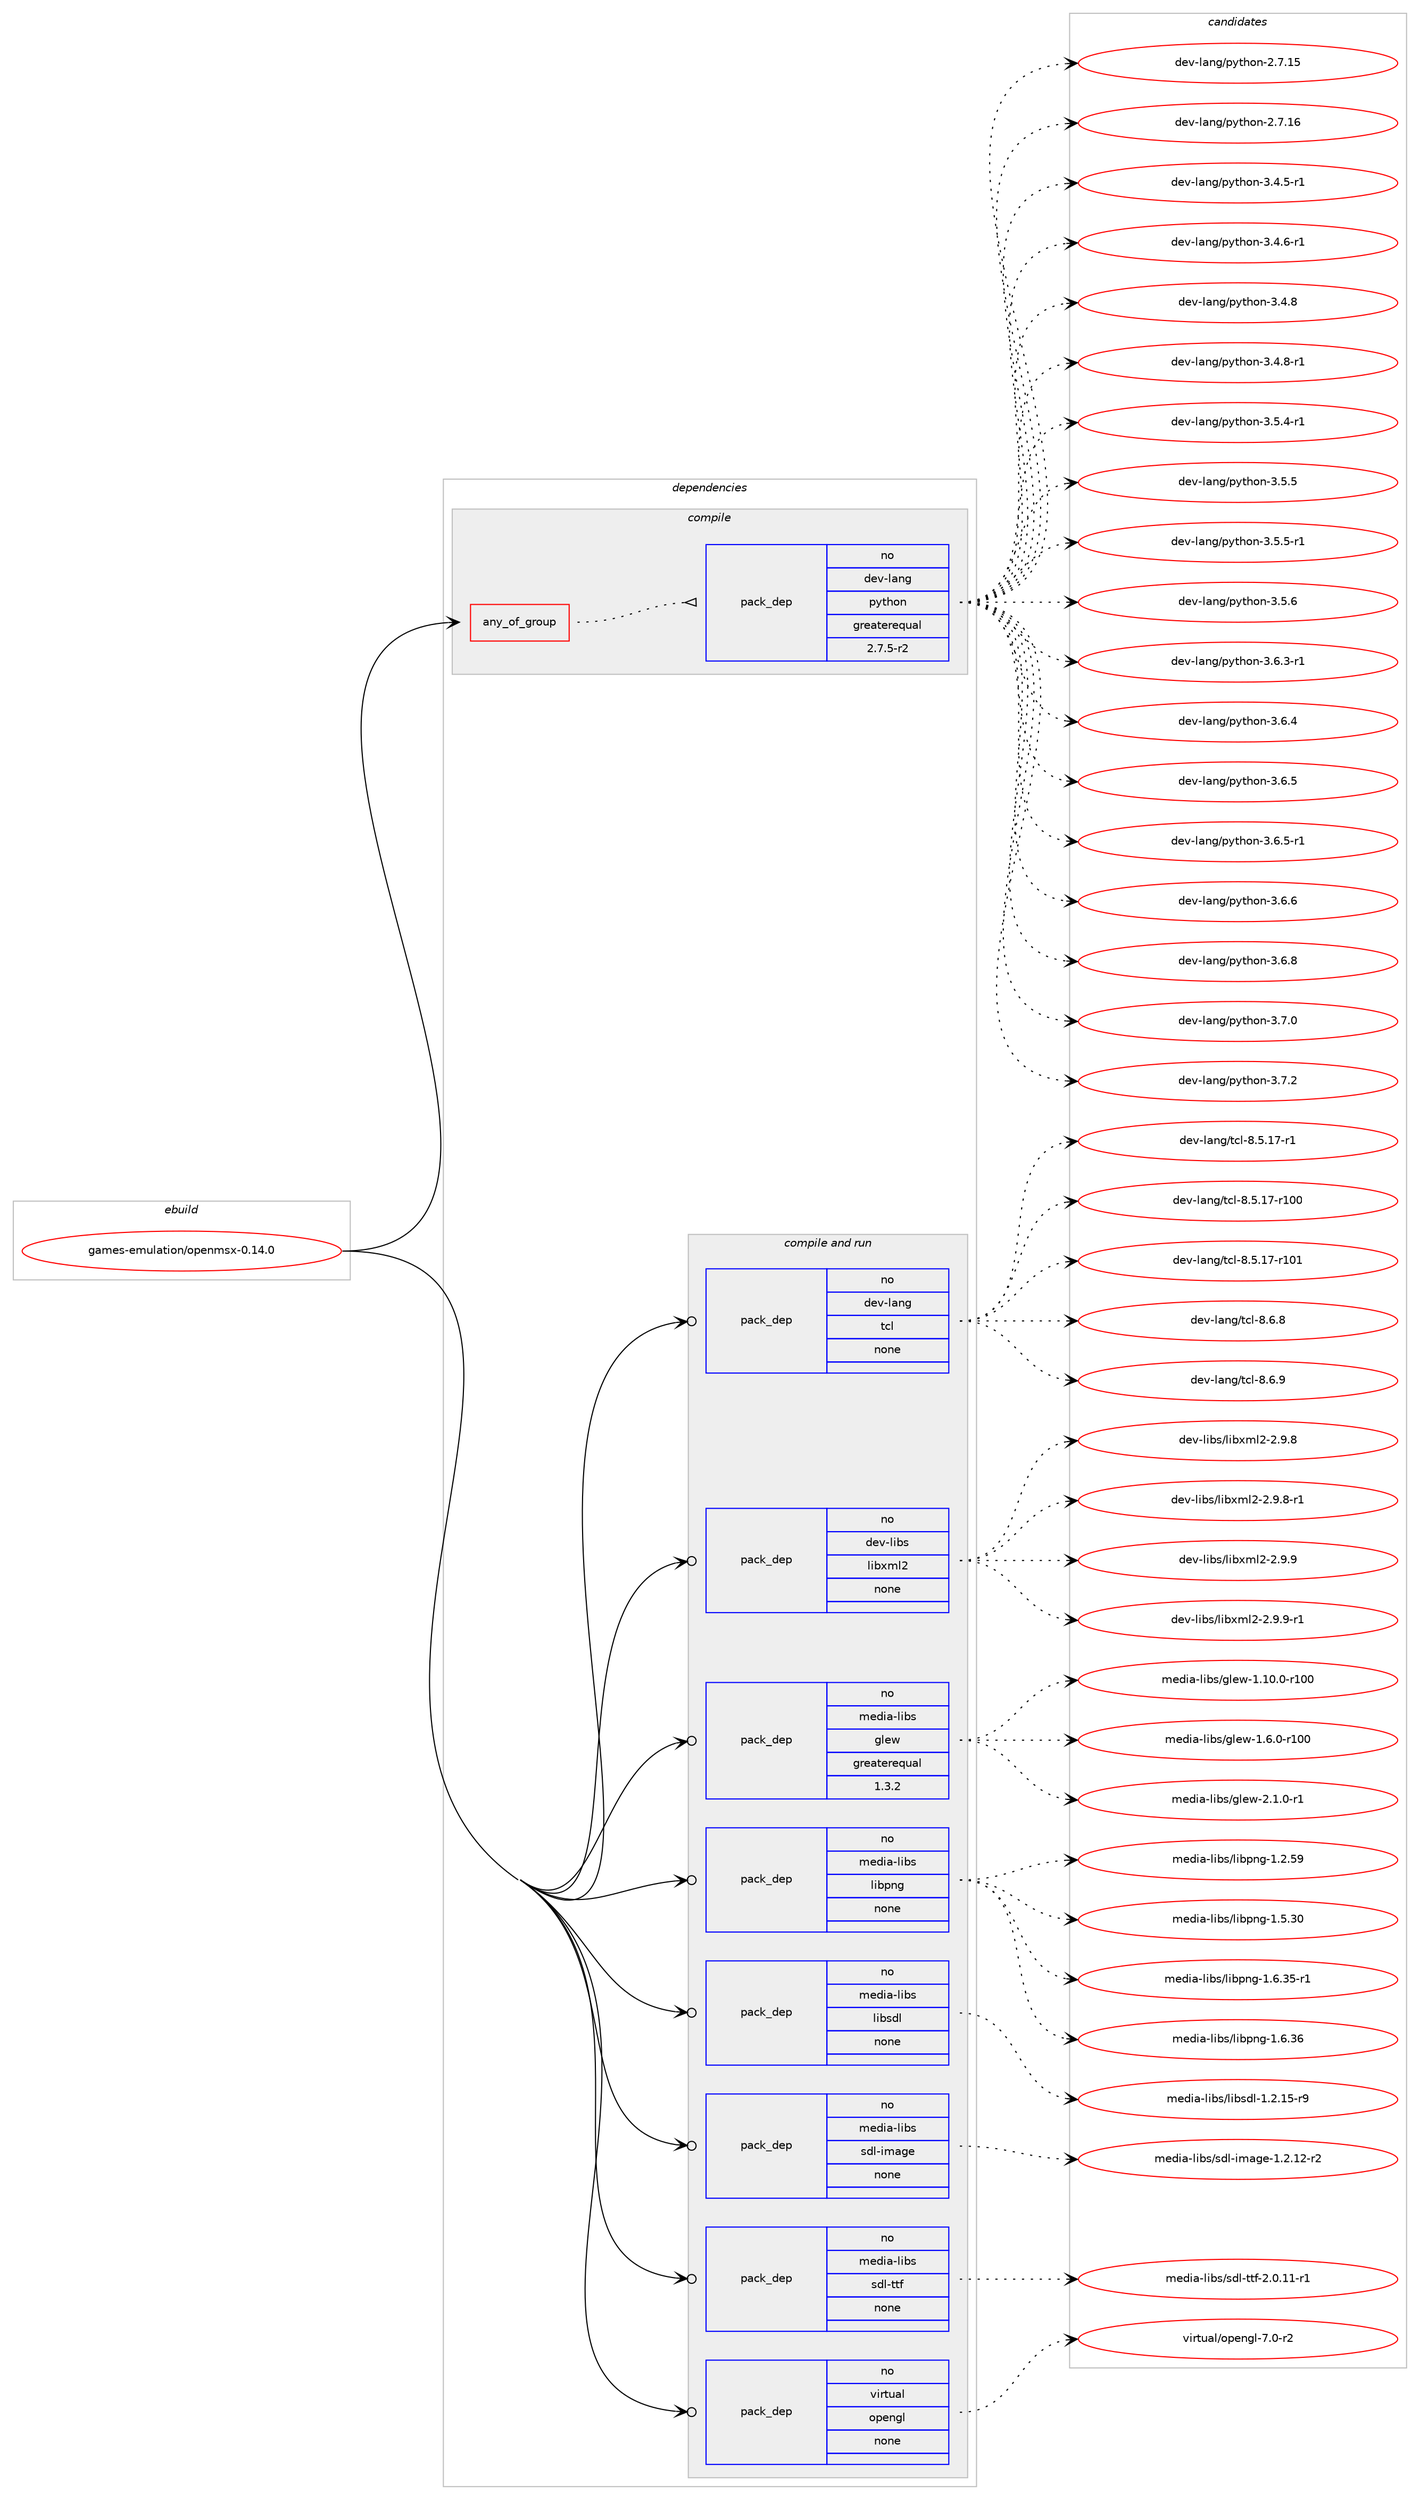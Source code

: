 digraph prolog {

# *************
# Graph options
# *************

newrank=true;
concentrate=true;
compound=true;
graph [rankdir=LR,fontname=Helvetica,fontsize=10,ranksep=1.5];#, ranksep=2.5, nodesep=0.2];
edge  [arrowhead=vee];
node  [fontname=Helvetica,fontsize=10];

# **********
# The ebuild
# **********

subgraph cluster_leftcol {
color=gray;
rank=same;
label=<<i>ebuild</i>>;
id [label="games-emulation/openmsx-0.14.0", color=red, width=4, href="../games-emulation/openmsx-0.14.0.svg"];
}

# ****************
# The dependencies
# ****************

subgraph cluster_midcol {
color=gray;
label=<<i>dependencies</i>>;
subgraph cluster_compile {
fillcolor="#eeeeee";
style=filled;
label=<<i>compile</i>>;
subgraph any23259 {
dependency1556124 [label=<<TABLE BORDER="0" CELLBORDER="1" CELLSPACING="0" CELLPADDING="4"><TR><TD CELLPADDING="10">any_of_group</TD></TR></TABLE>>, shape=none, color=red];subgraph pack1105948 {
dependency1556125 [label=<<TABLE BORDER="0" CELLBORDER="1" CELLSPACING="0" CELLPADDING="4" WIDTH="220"><TR><TD ROWSPAN="6" CELLPADDING="30">pack_dep</TD></TR><TR><TD WIDTH="110">no</TD></TR><TR><TD>dev-lang</TD></TR><TR><TD>python</TD></TR><TR><TD>greaterequal</TD></TR><TR><TD>2.7.5-r2</TD></TR></TABLE>>, shape=none, color=blue];
}
dependency1556124:e -> dependency1556125:w [weight=20,style="dotted",arrowhead="oinv"];
}
id:e -> dependency1556124:w [weight=20,style="solid",arrowhead="vee"];
}
subgraph cluster_compileandrun {
fillcolor="#eeeeee";
style=filled;
label=<<i>compile and run</i>>;
subgraph pack1105949 {
dependency1556126 [label=<<TABLE BORDER="0" CELLBORDER="1" CELLSPACING="0" CELLPADDING="4" WIDTH="220"><TR><TD ROWSPAN="6" CELLPADDING="30">pack_dep</TD></TR><TR><TD WIDTH="110">no</TD></TR><TR><TD>dev-lang</TD></TR><TR><TD>tcl</TD></TR><TR><TD>none</TD></TR><TR><TD></TD></TR></TABLE>>, shape=none, color=blue];
}
id:e -> dependency1556126:w [weight=20,style="solid",arrowhead="odotvee"];
subgraph pack1105950 {
dependency1556127 [label=<<TABLE BORDER="0" CELLBORDER="1" CELLSPACING="0" CELLPADDING="4" WIDTH="220"><TR><TD ROWSPAN="6" CELLPADDING="30">pack_dep</TD></TR><TR><TD WIDTH="110">no</TD></TR><TR><TD>dev-libs</TD></TR><TR><TD>libxml2</TD></TR><TR><TD>none</TD></TR><TR><TD></TD></TR></TABLE>>, shape=none, color=blue];
}
id:e -> dependency1556127:w [weight=20,style="solid",arrowhead="odotvee"];
subgraph pack1105951 {
dependency1556128 [label=<<TABLE BORDER="0" CELLBORDER="1" CELLSPACING="0" CELLPADDING="4" WIDTH="220"><TR><TD ROWSPAN="6" CELLPADDING="30">pack_dep</TD></TR><TR><TD WIDTH="110">no</TD></TR><TR><TD>media-libs</TD></TR><TR><TD>glew</TD></TR><TR><TD>greaterequal</TD></TR><TR><TD>1.3.2</TD></TR></TABLE>>, shape=none, color=blue];
}
id:e -> dependency1556128:w [weight=20,style="solid",arrowhead="odotvee"];
subgraph pack1105952 {
dependency1556129 [label=<<TABLE BORDER="0" CELLBORDER="1" CELLSPACING="0" CELLPADDING="4" WIDTH="220"><TR><TD ROWSPAN="6" CELLPADDING="30">pack_dep</TD></TR><TR><TD WIDTH="110">no</TD></TR><TR><TD>media-libs</TD></TR><TR><TD>libpng</TD></TR><TR><TD>none</TD></TR><TR><TD></TD></TR></TABLE>>, shape=none, color=blue];
}
id:e -> dependency1556129:w [weight=20,style="solid",arrowhead="odotvee"];
subgraph pack1105953 {
dependency1556130 [label=<<TABLE BORDER="0" CELLBORDER="1" CELLSPACING="0" CELLPADDING="4" WIDTH="220"><TR><TD ROWSPAN="6" CELLPADDING="30">pack_dep</TD></TR><TR><TD WIDTH="110">no</TD></TR><TR><TD>media-libs</TD></TR><TR><TD>libsdl</TD></TR><TR><TD>none</TD></TR><TR><TD></TD></TR></TABLE>>, shape=none, color=blue];
}
id:e -> dependency1556130:w [weight=20,style="solid",arrowhead="odotvee"];
subgraph pack1105954 {
dependency1556131 [label=<<TABLE BORDER="0" CELLBORDER="1" CELLSPACING="0" CELLPADDING="4" WIDTH="220"><TR><TD ROWSPAN="6" CELLPADDING="30">pack_dep</TD></TR><TR><TD WIDTH="110">no</TD></TR><TR><TD>media-libs</TD></TR><TR><TD>sdl-image</TD></TR><TR><TD>none</TD></TR><TR><TD></TD></TR></TABLE>>, shape=none, color=blue];
}
id:e -> dependency1556131:w [weight=20,style="solid",arrowhead="odotvee"];
subgraph pack1105955 {
dependency1556132 [label=<<TABLE BORDER="0" CELLBORDER="1" CELLSPACING="0" CELLPADDING="4" WIDTH="220"><TR><TD ROWSPAN="6" CELLPADDING="30">pack_dep</TD></TR><TR><TD WIDTH="110">no</TD></TR><TR><TD>media-libs</TD></TR><TR><TD>sdl-ttf</TD></TR><TR><TD>none</TD></TR><TR><TD></TD></TR></TABLE>>, shape=none, color=blue];
}
id:e -> dependency1556132:w [weight=20,style="solid",arrowhead="odotvee"];
subgraph pack1105956 {
dependency1556133 [label=<<TABLE BORDER="0" CELLBORDER="1" CELLSPACING="0" CELLPADDING="4" WIDTH="220"><TR><TD ROWSPAN="6" CELLPADDING="30">pack_dep</TD></TR><TR><TD WIDTH="110">no</TD></TR><TR><TD>virtual</TD></TR><TR><TD>opengl</TD></TR><TR><TD>none</TD></TR><TR><TD></TD></TR></TABLE>>, shape=none, color=blue];
}
id:e -> dependency1556133:w [weight=20,style="solid",arrowhead="odotvee"];
}
subgraph cluster_run {
fillcolor="#eeeeee";
style=filled;
label=<<i>run</i>>;
}
}

# **************
# The candidates
# **************

subgraph cluster_choices {
rank=same;
color=gray;
label=<<i>candidates</i>>;

subgraph choice1105948 {
color=black;
nodesep=1;
choice10010111845108971101034711212111610411111045504655464953 [label="dev-lang/python-2.7.15", color=red, width=4,href="../dev-lang/python-2.7.15.svg"];
choice10010111845108971101034711212111610411111045504655464954 [label="dev-lang/python-2.7.16", color=red, width=4,href="../dev-lang/python-2.7.16.svg"];
choice1001011184510897110103471121211161041111104551465246534511449 [label="dev-lang/python-3.4.5-r1", color=red, width=4,href="../dev-lang/python-3.4.5-r1.svg"];
choice1001011184510897110103471121211161041111104551465246544511449 [label="dev-lang/python-3.4.6-r1", color=red, width=4,href="../dev-lang/python-3.4.6-r1.svg"];
choice100101118451089711010347112121116104111110455146524656 [label="dev-lang/python-3.4.8", color=red, width=4,href="../dev-lang/python-3.4.8.svg"];
choice1001011184510897110103471121211161041111104551465246564511449 [label="dev-lang/python-3.4.8-r1", color=red, width=4,href="../dev-lang/python-3.4.8-r1.svg"];
choice1001011184510897110103471121211161041111104551465346524511449 [label="dev-lang/python-3.5.4-r1", color=red, width=4,href="../dev-lang/python-3.5.4-r1.svg"];
choice100101118451089711010347112121116104111110455146534653 [label="dev-lang/python-3.5.5", color=red, width=4,href="../dev-lang/python-3.5.5.svg"];
choice1001011184510897110103471121211161041111104551465346534511449 [label="dev-lang/python-3.5.5-r1", color=red, width=4,href="../dev-lang/python-3.5.5-r1.svg"];
choice100101118451089711010347112121116104111110455146534654 [label="dev-lang/python-3.5.6", color=red, width=4,href="../dev-lang/python-3.5.6.svg"];
choice1001011184510897110103471121211161041111104551465446514511449 [label="dev-lang/python-3.6.3-r1", color=red, width=4,href="../dev-lang/python-3.6.3-r1.svg"];
choice100101118451089711010347112121116104111110455146544652 [label="dev-lang/python-3.6.4", color=red, width=4,href="../dev-lang/python-3.6.4.svg"];
choice100101118451089711010347112121116104111110455146544653 [label="dev-lang/python-3.6.5", color=red, width=4,href="../dev-lang/python-3.6.5.svg"];
choice1001011184510897110103471121211161041111104551465446534511449 [label="dev-lang/python-3.6.5-r1", color=red, width=4,href="../dev-lang/python-3.6.5-r1.svg"];
choice100101118451089711010347112121116104111110455146544654 [label="dev-lang/python-3.6.6", color=red, width=4,href="../dev-lang/python-3.6.6.svg"];
choice100101118451089711010347112121116104111110455146544656 [label="dev-lang/python-3.6.8", color=red, width=4,href="../dev-lang/python-3.6.8.svg"];
choice100101118451089711010347112121116104111110455146554648 [label="dev-lang/python-3.7.0", color=red, width=4,href="../dev-lang/python-3.7.0.svg"];
choice100101118451089711010347112121116104111110455146554650 [label="dev-lang/python-3.7.2", color=red, width=4,href="../dev-lang/python-3.7.2.svg"];
dependency1556125:e -> choice10010111845108971101034711212111610411111045504655464953:w [style=dotted,weight="100"];
dependency1556125:e -> choice10010111845108971101034711212111610411111045504655464954:w [style=dotted,weight="100"];
dependency1556125:e -> choice1001011184510897110103471121211161041111104551465246534511449:w [style=dotted,weight="100"];
dependency1556125:e -> choice1001011184510897110103471121211161041111104551465246544511449:w [style=dotted,weight="100"];
dependency1556125:e -> choice100101118451089711010347112121116104111110455146524656:w [style=dotted,weight="100"];
dependency1556125:e -> choice1001011184510897110103471121211161041111104551465246564511449:w [style=dotted,weight="100"];
dependency1556125:e -> choice1001011184510897110103471121211161041111104551465346524511449:w [style=dotted,weight="100"];
dependency1556125:e -> choice100101118451089711010347112121116104111110455146534653:w [style=dotted,weight="100"];
dependency1556125:e -> choice1001011184510897110103471121211161041111104551465346534511449:w [style=dotted,weight="100"];
dependency1556125:e -> choice100101118451089711010347112121116104111110455146534654:w [style=dotted,weight="100"];
dependency1556125:e -> choice1001011184510897110103471121211161041111104551465446514511449:w [style=dotted,weight="100"];
dependency1556125:e -> choice100101118451089711010347112121116104111110455146544652:w [style=dotted,weight="100"];
dependency1556125:e -> choice100101118451089711010347112121116104111110455146544653:w [style=dotted,weight="100"];
dependency1556125:e -> choice1001011184510897110103471121211161041111104551465446534511449:w [style=dotted,weight="100"];
dependency1556125:e -> choice100101118451089711010347112121116104111110455146544654:w [style=dotted,weight="100"];
dependency1556125:e -> choice100101118451089711010347112121116104111110455146544656:w [style=dotted,weight="100"];
dependency1556125:e -> choice100101118451089711010347112121116104111110455146554648:w [style=dotted,weight="100"];
dependency1556125:e -> choice100101118451089711010347112121116104111110455146554650:w [style=dotted,weight="100"];
}
subgraph choice1105949 {
color=black;
nodesep=1;
choice10010111845108971101034711699108455646534649554511449 [label="dev-lang/tcl-8.5.17-r1", color=red, width=4,href="../dev-lang/tcl-8.5.17-r1.svg"];
choice100101118451089711010347116991084556465346495545114494848 [label="dev-lang/tcl-8.5.17-r100", color=red, width=4,href="../dev-lang/tcl-8.5.17-r100.svg"];
choice100101118451089711010347116991084556465346495545114494849 [label="dev-lang/tcl-8.5.17-r101", color=red, width=4,href="../dev-lang/tcl-8.5.17-r101.svg"];
choice10010111845108971101034711699108455646544656 [label="dev-lang/tcl-8.6.8", color=red, width=4,href="../dev-lang/tcl-8.6.8.svg"];
choice10010111845108971101034711699108455646544657 [label="dev-lang/tcl-8.6.9", color=red, width=4,href="../dev-lang/tcl-8.6.9.svg"];
dependency1556126:e -> choice10010111845108971101034711699108455646534649554511449:w [style=dotted,weight="100"];
dependency1556126:e -> choice100101118451089711010347116991084556465346495545114494848:w [style=dotted,weight="100"];
dependency1556126:e -> choice100101118451089711010347116991084556465346495545114494849:w [style=dotted,weight="100"];
dependency1556126:e -> choice10010111845108971101034711699108455646544656:w [style=dotted,weight="100"];
dependency1556126:e -> choice10010111845108971101034711699108455646544657:w [style=dotted,weight="100"];
}
subgraph choice1105950 {
color=black;
nodesep=1;
choice1001011184510810598115471081059812010910850455046574656 [label="dev-libs/libxml2-2.9.8", color=red, width=4,href="../dev-libs/libxml2-2.9.8.svg"];
choice10010111845108105981154710810598120109108504550465746564511449 [label="dev-libs/libxml2-2.9.8-r1", color=red, width=4,href="../dev-libs/libxml2-2.9.8-r1.svg"];
choice1001011184510810598115471081059812010910850455046574657 [label="dev-libs/libxml2-2.9.9", color=red, width=4,href="../dev-libs/libxml2-2.9.9.svg"];
choice10010111845108105981154710810598120109108504550465746574511449 [label="dev-libs/libxml2-2.9.9-r1", color=red, width=4,href="../dev-libs/libxml2-2.9.9-r1.svg"];
dependency1556127:e -> choice1001011184510810598115471081059812010910850455046574656:w [style=dotted,weight="100"];
dependency1556127:e -> choice10010111845108105981154710810598120109108504550465746564511449:w [style=dotted,weight="100"];
dependency1556127:e -> choice1001011184510810598115471081059812010910850455046574657:w [style=dotted,weight="100"];
dependency1556127:e -> choice10010111845108105981154710810598120109108504550465746574511449:w [style=dotted,weight="100"];
}
subgraph choice1105951 {
color=black;
nodesep=1;
choice109101100105974510810598115471031081011194549464948464845114494848 [label="media-libs/glew-1.10.0-r100", color=red, width=4,href="../media-libs/glew-1.10.0-r100.svg"];
choice1091011001059745108105981154710310810111945494654464845114494848 [label="media-libs/glew-1.6.0-r100", color=red, width=4,href="../media-libs/glew-1.6.0-r100.svg"];
choice109101100105974510810598115471031081011194550464946484511449 [label="media-libs/glew-2.1.0-r1", color=red, width=4,href="../media-libs/glew-2.1.0-r1.svg"];
dependency1556128:e -> choice109101100105974510810598115471031081011194549464948464845114494848:w [style=dotted,weight="100"];
dependency1556128:e -> choice1091011001059745108105981154710310810111945494654464845114494848:w [style=dotted,weight="100"];
dependency1556128:e -> choice109101100105974510810598115471031081011194550464946484511449:w [style=dotted,weight="100"];
}
subgraph choice1105952 {
color=black;
nodesep=1;
choice109101100105974510810598115471081059811211010345494650465357 [label="media-libs/libpng-1.2.59", color=red, width=4,href="../media-libs/libpng-1.2.59.svg"];
choice109101100105974510810598115471081059811211010345494653465148 [label="media-libs/libpng-1.5.30", color=red, width=4,href="../media-libs/libpng-1.5.30.svg"];
choice1091011001059745108105981154710810598112110103454946544651534511449 [label="media-libs/libpng-1.6.35-r1", color=red, width=4,href="../media-libs/libpng-1.6.35-r1.svg"];
choice109101100105974510810598115471081059811211010345494654465154 [label="media-libs/libpng-1.6.36", color=red, width=4,href="../media-libs/libpng-1.6.36.svg"];
dependency1556129:e -> choice109101100105974510810598115471081059811211010345494650465357:w [style=dotted,weight="100"];
dependency1556129:e -> choice109101100105974510810598115471081059811211010345494653465148:w [style=dotted,weight="100"];
dependency1556129:e -> choice1091011001059745108105981154710810598112110103454946544651534511449:w [style=dotted,weight="100"];
dependency1556129:e -> choice109101100105974510810598115471081059811211010345494654465154:w [style=dotted,weight="100"];
}
subgraph choice1105953 {
color=black;
nodesep=1;
choice1091011001059745108105981154710810598115100108454946504649534511457 [label="media-libs/libsdl-1.2.15-r9", color=red, width=4,href="../media-libs/libsdl-1.2.15-r9.svg"];
dependency1556130:e -> choice1091011001059745108105981154710810598115100108454946504649534511457:w [style=dotted,weight="100"];
}
subgraph choice1105954 {
color=black;
nodesep=1;
choice109101100105974510810598115471151001084510510997103101454946504649504511450 [label="media-libs/sdl-image-1.2.12-r2", color=red, width=4,href="../media-libs/sdl-image-1.2.12-r2.svg"];
dependency1556131:e -> choice109101100105974510810598115471151001084510510997103101454946504649504511450:w [style=dotted,weight="100"];
}
subgraph choice1105955 {
color=black;
nodesep=1;
choice1091011001059745108105981154711510010845116116102455046484649494511449 [label="media-libs/sdl-ttf-2.0.11-r1", color=red, width=4,href="../media-libs/sdl-ttf-2.0.11-r1.svg"];
dependency1556132:e -> choice1091011001059745108105981154711510010845116116102455046484649494511449:w [style=dotted,weight="100"];
}
subgraph choice1105956 {
color=black;
nodesep=1;
choice1181051141161179710847111112101110103108455546484511450 [label="virtual/opengl-7.0-r2", color=red, width=4,href="../virtual/opengl-7.0-r2.svg"];
dependency1556133:e -> choice1181051141161179710847111112101110103108455546484511450:w [style=dotted,weight="100"];
}
}

}
